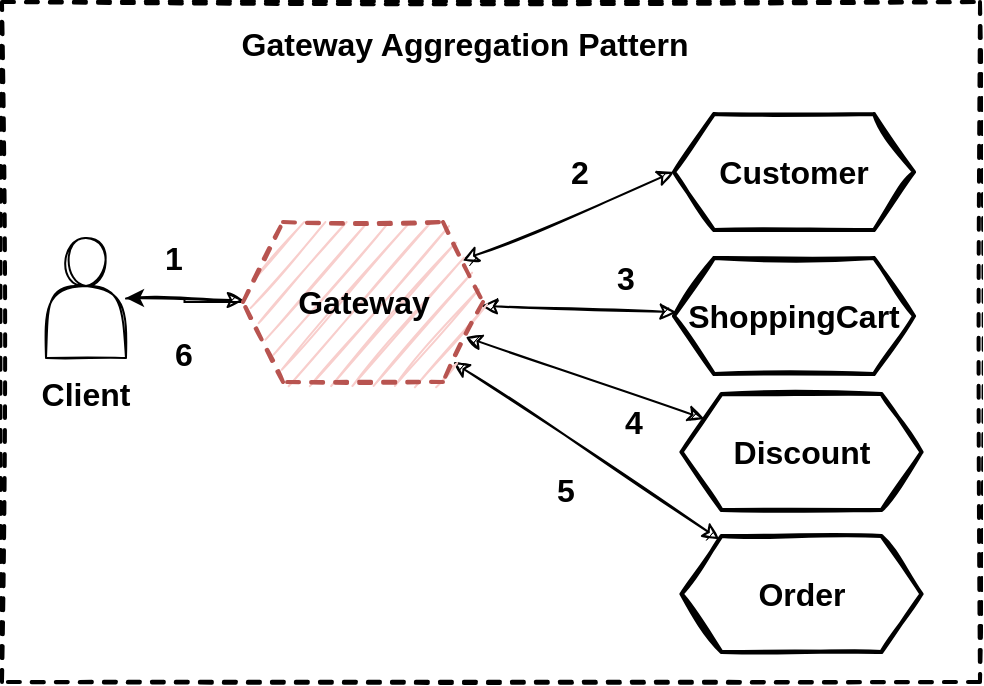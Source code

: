 <mxfile version="14.6.13" type="device"><diagram id="O4We3TlcgWNvYi_soNku" name="Page-1"><mxGraphModel dx="1506" dy="-1592" grid="0" gridSize="10" guides="1" tooltips="1" connect="1" arrows="1" fold="1" page="0" pageScale="1" pageWidth="850" pageHeight="1100" math="0" shadow="0"><root><mxCell id="0"/><mxCell id="1" parent="0"/><mxCell id="ZmsHxAFBUjwj7FRsKORz-1" value="" style="rounded=0;whiteSpace=wrap;html=1;sketch=1;fontSize=16;dashed=1;strokeWidth=2;" parent="1" vertex="1"><mxGeometry x="-611" y="2168" width="489" height="340" as="geometry"/></mxCell><mxCell id="ZmsHxAFBUjwj7FRsKORz-2" style="rounded=0;sketch=1;orthogonalLoop=1;jettySize=auto;html=1;fontSize=16;" parent="1" source="ZmsHxAFBUjwj7FRsKORz-3" target="ZmsHxAFBUjwj7FRsKORz-10" edge="1"><mxGeometry relative="1" as="geometry"><mxPoint x="-459.5" y="2270" as="targetPoint"/></mxGeometry></mxCell><mxCell id="ZmsHxAFBUjwj7FRsKORz-3" value="" style="shape=actor;whiteSpace=wrap;html=1;sketch=1;" parent="1" vertex="1"><mxGeometry x="-589" y="2286" width="40" height="60" as="geometry"/></mxCell><mxCell id="ZmsHxAFBUjwj7FRsKORz-4" value="Client" style="text;html=1;strokeColor=none;fillColor=none;align=center;verticalAlign=middle;whiteSpace=wrap;rounded=0;sketch=1;fontStyle=1;fontSize=16;" parent="1" vertex="1"><mxGeometry x="-589" y="2354" width="40" height="20" as="geometry"/></mxCell><mxCell id="ZmsHxAFBUjwj7FRsKORz-5" value="Gateway Aggregation Pattern" style="text;html=1;strokeColor=none;fillColor=none;align=center;verticalAlign=middle;whiteSpace=wrap;rounded=0;sketch=1;fontStyle=1;fontSize=16;" parent="1" vertex="1"><mxGeometry x="-545" y="2179" width="331.25" height="20" as="geometry"/></mxCell><mxCell id="ZmsHxAFBUjwj7FRsKORz-6" style="rounded=0;orthogonalLoop=1;jettySize=auto;html=1;entryX=0;entryY=0.5;entryDx=0;entryDy=0;sketch=1;startArrow=classic;startFill=1;" parent="1" source="ZmsHxAFBUjwj7FRsKORz-10" target="ZmsHxAFBUjwj7FRsKORz-11" edge="1"><mxGeometry relative="1" as="geometry"/></mxCell><mxCell id="ZmsHxAFBUjwj7FRsKORz-7" style="edgeStyle=none;rounded=0;sketch=1;orthogonalLoop=1;jettySize=auto;html=1;startArrow=classic;startFill=1;" parent="1" source="ZmsHxAFBUjwj7FRsKORz-10" target="ZmsHxAFBUjwj7FRsKORz-14" edge="1"><mxGeometry relative="1" as="geometry"/></mxCell><mxCell id="ZmsHxAFBUjwj7FRsKORz-8" style="edgeStyle=none;rounded=0;sketch=1;orthogonalLoop=1;jettySize=auto;html=1;startArrow=classic;startFill=1;" parent="1" source="ZmsHxAFBUjwj7FRsKORz-10" target="ZmsHxAFBUjwj7FRsKORz-12" edge="1"><mxGeometry relative="1" as="geometry"/></mxCell><mxCell id="ZmsHxAFBUjwj7FRsKORz-9" style="edgeStyle=none;rounded=0;sketch=1;orthogonalLoop=1;jettySize=auto;html=1;startArrow=classic;startFill=1;" parent="1" source="ZmsHxAFBUjwj7FRsKORz-10" target="ZmsHxAFBUjwj7FRsKORz-13" edge="1"><mxGeometry relative="1" as="geometry"/></mxCell><mxCell id="dR-oainkwUAPanGKqEeY-13" style="edgeStyle=orthogonalEdgeStyle;rounded=0;orthogonalLoop=1;jettySize=auto;html=1;fontSize=16;strokeWidth=1;" parent="1" source="ZmsHxAFBUjwj7FRsKORz-10" target="ZmsHxAFBUjwj7FRsKORz-3" edge="1"><mxGeometry relative="1" as="geometry"/></mxCell><mxCell id="ZmsHxAFBUjwj7FRsKORz-10" value="Gateway" style="shape=hexagon;perimeter=hexagonPerimeter2;whiteSpace=wrap;html=1;fixedSize=1;sketch=1;fontSize=16;strokeWidth=2;fontStyle=1;fillColor=#f8cecc;strokeColor=#b85450;dashed=1;" parent="1" vertex="1"><mxGeometry x="-490.5" y="2278" width="120" height="80" as="geometry"/></mxCell><mxCell id="ZmsHxAFBUjwj7FRsKORz-11" value="Customer" style="shape=hexagon;perimeter=hexagonPerimeter2;whiteSpace=wrap;html=1;fixedSize=1;sketch=1;fontSize=16;strokeWidth=2;fontStyle=1" parent="1" vertex="1"><mxGeometry x="-275" y="2224" width="120" height="58" as="geometry"/></mxCell><mxCell id="ZmsHxAFBUjwj7FRsKORz-12" value="Discount" style="shape=hexagon;perimeter=hexagonPerimeter2;whiteSpace=wrap;html=1;fixedSize=1;sketch=1;fontSize=16;strokeWidth=2;fontStyle=1" parent="1" vertex="1"><mxGeometry x="-271.25" y="2364" width="120" height="58" as="geometry"/></mxCell><mxCell id="ZmsHxAFBUjwj7FRsKORz-13" value="Order" style="shape=hexagon;perimeter=hexagonPerimeter2;whiteSpace=wrap;html=1;fixedSize=1;sketch=1;fontSize=16;strokeWidth=2;fontStyle=1" parent="1" vertex="1"><mxGeometry x="-271.25" y="2435" width="120" height="58" as="geometry"/></mxCell><mxCell id="ZmsHxAFBUjwj7FRsKORz-14" value="ShoppingCart" style="shape=hexagon;perimeter=hexagonPerimeter2;whiteSpace=wrap;html=1;fixedSize=1;sketch=1;fontSize=16;strokeWidth=2;fontStyle=1" parent="1" vertex="1"><mxGeometry x="-275" y="2296" width="120" height="58" as="geometry"/></mxCell><mxCell id="dR-oainkwUAPanGKqEeY-5" value="1" style="text;html=1;strokeColor=none;fillColor=none;align=center;verticalAlign=middle;whiteSpace=wrap;rounded=0;fontStyle=1;fontSize=16;" parent="1" vertex="1"><mxGeometry x="-545" y="2286" width="40" height="20" as="geometry"/></mxCell><mxCell id="dR-oainkwUAPanGKqEeY-6" value="2" style="text;html=1;strokeColor=none;fillColor=none;align=center;verticalAlign=middle;whiteSpace=wrap;rounded=0;fontStyle=1;fontSize=16;" parent="1" vertex="1"><mxGeometry x="-342" y="2243" width="40" height="20" as="geometry"/></mxCell><mxCell id="dR-oainkwUAPanGKqEeY-7" value="3" style="text;html=1;strokeColor=none;fillColor=none;align=center;verticalAlign=middle;whiteSpace=wrap;rounded=0;fontStyle=1;fontSize=16;" parent="1" vertex="1"><mxGeometry x="-319" y="2296" width="40" height="20" as="geometry"/></mxCell><mxCell id="dR-oainkwUAPanGKqEeY-8" value="4" style="text;html=1;strokeColor=none;fillColor=none;align=center;verticalAlign=middle;whiteSpace=wrap;rounded=0;fontStyle=1;fontSize=16;" parent="1" vertex="1"><mxGeometry x="-315" y="2368" width="40" height="20" as="geometry"/></mxCell><mxCell id="dR-oainkwUAPanGKqEeY-9" value="5" style="text;html=1;strokeColor=none;fillColor=none;align=center;verticalAlign=middle;whiteSpace=wrap;rounded=0;fontStyle=1;fontSize=16;" parent="1" vertex="1"><mxGeometry x="-349" y="2402" width="40" height="20" as="geometry"/></mxCell><mxCell id="dR-oainkwUAPanGKqEeY-10" value="6" style="text;html=1;strokeColor=none;fillColor=none;align=center;verticalAlign=middle;whiteSpace=wrap;rounded=0;fontStyle=1;fontSize=16;" parent="1" vertex="1"><mxGeometry x="-540" y="2334" width="40" height="20" as="geometry"/></mxCell><mxCell id="dR-oainkwUAPanGKqEeY-12" style="edgeStyle=orthogonalEdgeStyle;rounded=0;orthogonalLoop=1;jettySize=auto;html=1;exitX=0.5;exitY=1;exitDx=0;exitDy=0;fontSize=16;strokeWidth=1;" parent="1" source="dR-oainkwUAPanGKqEeY-10" target="dR-oainkwUAPanGKqEeY-10" edge="1"><mxGeometry relative="1" as="geometry"/></mxCell></root></mxGraphModel></diagram></mxfile>